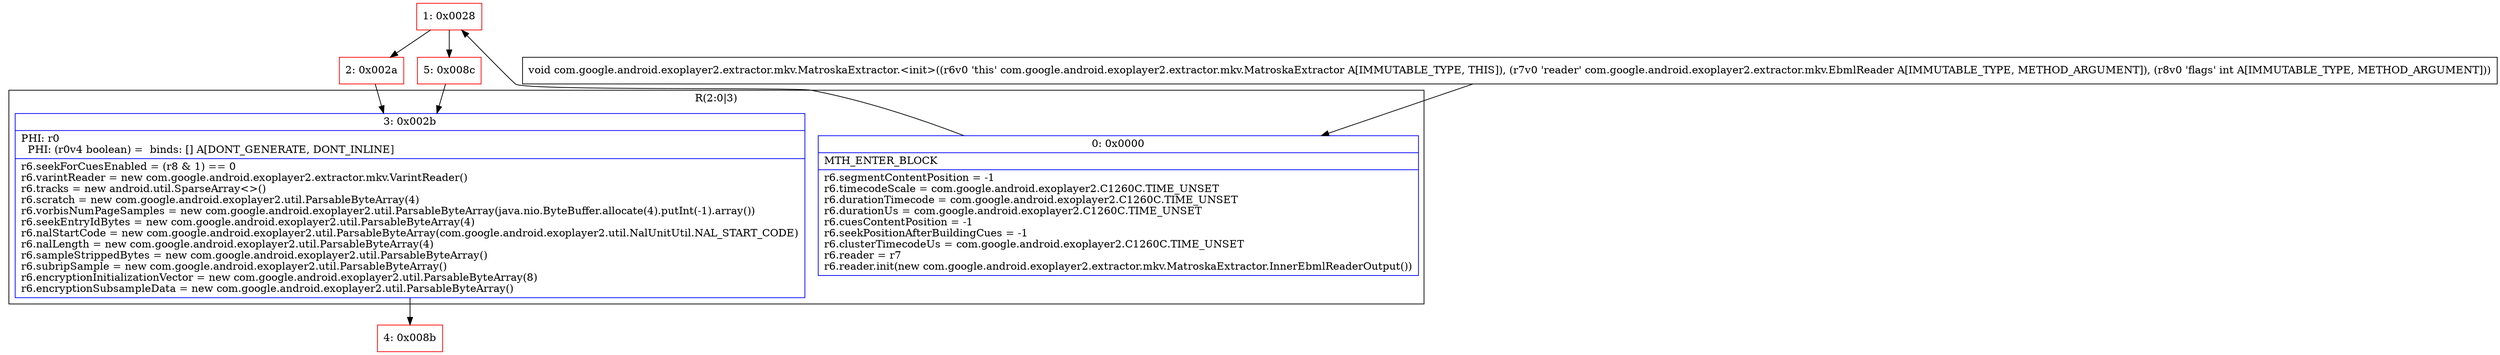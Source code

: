 digraph "CFG forcom.google.android.exoplayer2.extractor.mkv.MatroskaExtractor.\<init\>(Lcom\/google\/android\/exoplayer2\/extractor\/mkv\/EbmlReader;I)V" {
subgraph cluster_Region_1378270068 {
label = "R(2:0|3)";
node [shape=record,color=blue];
Node_0 [shape=record,label="{0\:\ 0x0000|MTH_ENTER_BLOCK\l|r6.segmentContentPosition = \-1\lr6.timecodeScale = com.google.android.exoplayer2.C1260C.TIME_UNSET\lr6.durationTimecode = com.google.android.exoplayer2.C1260C.TIME_UNSET\lr6.durationUs = com.google.android.exoplayer2.C1260C.TIME_UNSET\lr6.cuesContentPosition = \-1\lr6.seekPositionAfterBuildingCues = \-1\lr6.clusterTimecodeUs = com.google.android.exoplayer2.C1260C.TIME_UNSET\lr6.reader = r7\lr6.reader.init(new com.google.android.exoplayer2.extractor.mkv.MatroskaExtractor.InnerEbmlReaderOutput())\l}"];
Node_3 [shape=record,label="{3\:\ 0x002b|PHI: r0 \l  PHI: (r0v4 boolean) =  binds: [] A[DONT_GENERATE, DONT_INLINE]\l|r6.seekForCuesEnabled = (r8 & 1) == 0\lr6.varintReader = new com.google.android.exoplayer2.extractor.mkv.VarintReader()\lr6.tracks = new android.util.SparseArray\<\>()\lr6.scratch = new com.google.android.exoplayer2.util.ParsableByteArray(4)\lr6.vorbisNumPageSamples = new com.google.android.exoplayer2.util.ParsableByteArray(java.nio.ByteBuffer.allocate(4).putInt(\-1).array())\lr6.seekEntryIdBytes = new com.google.android.exoplayer2.util.ParsableByteArray(4)\lr6.nalStartCode = new com.google.android.exoplayer2.util.ParsableByteArray(com.google.android.exoplayer2.util.NalUnitUtil.NAL_START_CODE)\lr6.nalLength = new com.google.android.exoplayer2.util.ParsableByteArray(4)\lr6.sampleStrippedBytes = new com.google.android.exoplayer2.util.ParsableByteArray()\lr6.subripSample = new com.google.android.exoplayer2.util.ParsableByteArray()\lr6.encryptionInitializationVector = new com.google.android.exoplayer2.util.ParsableByteArray(8)\lr6.encryptionSubsampleData = new com.google.android.exoplayer2.util.ParsableByteArray()\l}"];
}
Node_1 [shape=record,color=red,label="{1\:\ 0x0028}"];
Node_2 [shape=record,color=red,label="{2\:\ 0x002a}"];
Node_4 [shape=record,color=red,label="{4\:\ 0x008b}"];
Node_5 [shape=record,color=red,label="{5\:\ 0x008c}"];
MethodNode[shape=record,label="{void com.google.android.exoplayer2.extractor.mkv.MatroskaExtractor.\<init\>((r6v0 'this' com.google.android.exoplayer2.extractor.mkv.MatroskaExtractor A[IMMUTABLE_TYPE, THIS]), (r7v0 'reader' com.google.android.exoplayer2.extractor.mkv.EbmlReader A[IMMUTABLE_TYPE, METHOD_ARGUMENT]), (r8v0 'flags' int A[IMMUTABLE_TYPE, METHOD_ARGUMENT])) }"];
MethodNode -> Node_0;
Node_0 -> Node_1;
Node_3 -> Node_4;
Node_1 -> Node_2;
Node_1 -> Node_5;
Node_2 -> Node_3;
Node_5 -> Node_3;
}

